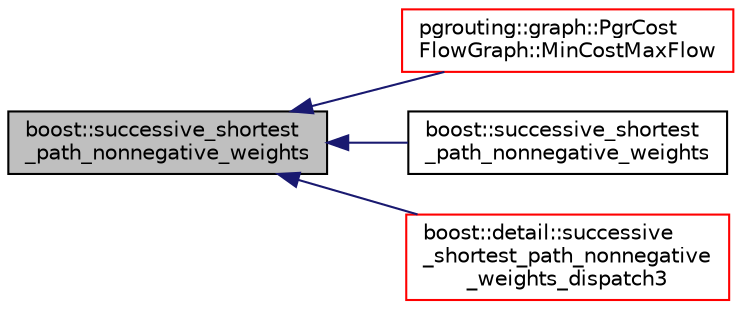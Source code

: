 digraph "boost::successive_shortest_path_nonnegative_weights"
{
  edge [fontname="Helvetica",fontsize="10",labelfontname="Helvetica",labelfontsize="10"];
  node [fontname="Helvetica",fontsize="10",shape=record];
  rankdir="LR";
  Node1 [label="boost::successive_shortest\l_path_nonnegative_weights",height=0.2,width=0.4,color="black", fillcolor="grey75", style="filled", fontcolor="black"];
  Node1 -> Node2 [dir="back",color="midnightblue",fontsize="10",style="solid",fontname="Helvetica"];
  Node2 [label="pgrouting::graph::PgrCost\lFlowGraph::MinCostMaxFlow",height=0.2,width=0.4,color="red", fillcolor="white", style="filled",URL="$classpgrouting_1_1graph_1_1PgrCostFlowGraph.html#a28c4c1b3af55280347d2f79b8387ef90"];
  Node1 -> Node3 [dir="back",color="midnightblue",fontsize="10",style="solid",fontname="Helvetica"];
  Node3 [label="boost::successive_shortest\l_path_nonnegative_weights",height=0.2,width=0.4,color="black", fillcolor="white", style="filled",URL="$namespaceboost.html#ae3ac04651ecf239852c884d5356e785c"];
  Node1 -> Node4 [dir="back",color="midnightblue",fontsize="10",style="solid",fontname="Helvetica"];
  Node4 [label="boost::detail::successive\l_shortest_path_nonnegative\l_weights_dispatch3",height=0.2,width=0.4,color="red", fillcolor="white", style="filled",URL="$namespaceboost_1_1detail.html#a4b6f2fa07efb308c0d1cf879f4ba9bfd"];
}
